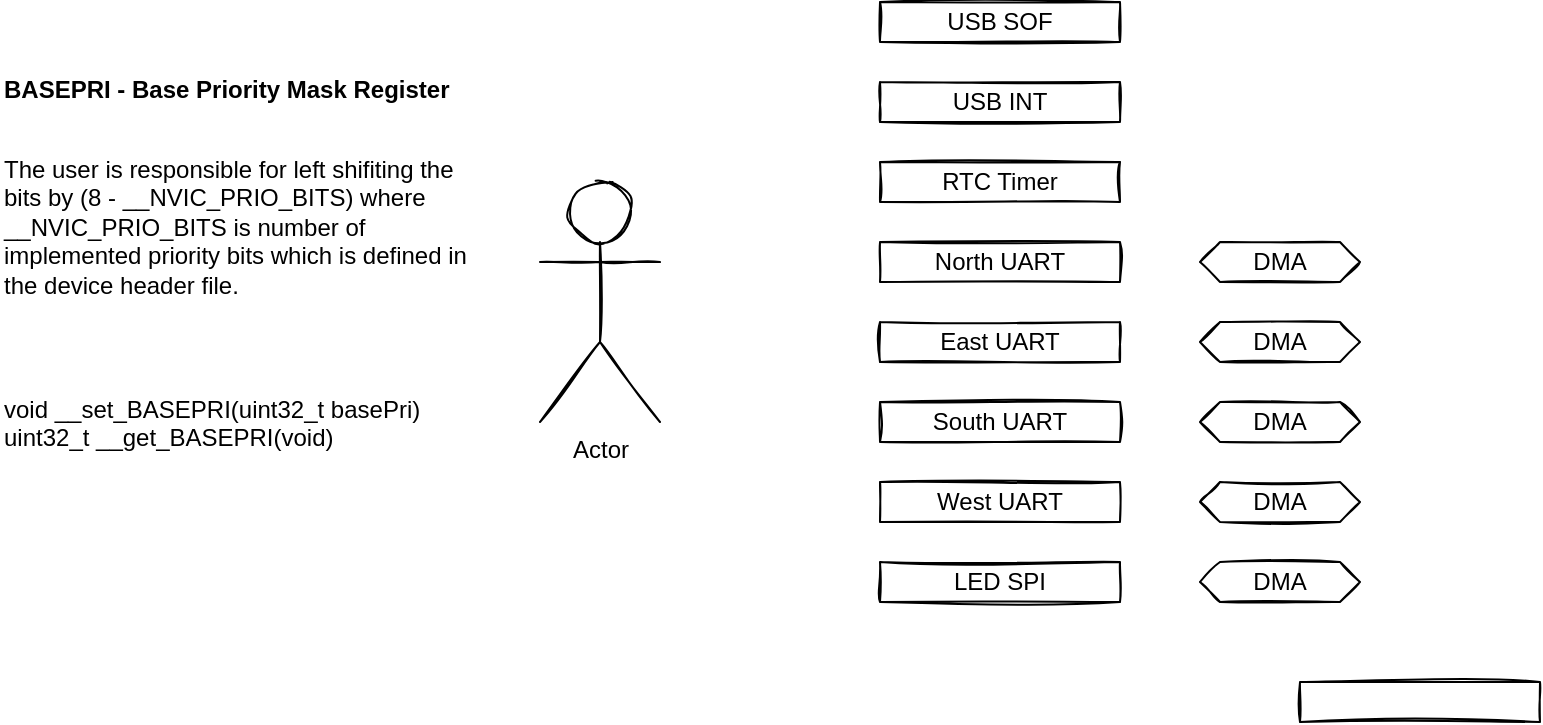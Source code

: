 <mxfile version="14.9.6" type="device"><diagram id="hSS4YMMpiq4HDJqKKQKZ" name="Page-1"><mxGraphModel dx="782" dy="775" grid="1" gridSize="10" guides="1" tooltips="1" connect="1" arrows="1" fold="1" page="1" pageScale="1" pageWidth="1169" pageHeight="827" math="0" shadow="0"><root><mxCell id="0"/><mxCell id="1" parent="0"/><mxCell id="NAQgfB9zQA6zQTlVOERg-1" value="void __set_BASEPRI(uint32_t basePri)&#10;    uint32_t __get_BASEPRI(void)" style="text;whiteSpace=wrap;html=1;sketch=1;" vertex="1" parent="1"><mxGeometry x="80" y="280" width="240" height="40" as="geometry"/></mxCell><mxCell id="NAQgfB9zQA6zQTlVOERg-2" value="BASEPRI - Base Priority Mask Register" style="text;whiteSpace=wrap;html=1;fontStyle=1;sketch=1;" vertex="1" parent="1"><mxGeometry x="80" y="120" width="240" height="40" as="geometry"/></mxCell><mxCell id="NAQgfB9zQA6zQTlVOERg-3" value="The user is responsible for left shifiting the bits by (8 - __NVIC_PRIO_BITS) where __NVIC_PRIO_BITS is number of implemented priority bits which is defined in the device header file." style="text;whiteSpace=wrap;html=1;sketch=1;" vertex="1" parent="1"><mxGeometry x="80" y="160" width="240" height="80" as="geometry"/></mxCell><mxCell id="NAQgfB9zQA6zQTlVOERg-4" value="Actor" style="shape=umlActor;verticalLabelPosition=bottom;verticalAlign=top;html=1;outlineConnect=0;sketch=1;" vertex="1" parent="1"><mxGeometry x="350" y="180" width="60" height="120" as="geometry"/></mxCell><mxCell id="NAQgfB9zQA6zQTlVOERg-5" value="RTC Timer" style="whiteSpace=wrap;html=1;sketch=1;" vertex="1" parent="1"><mxGeometry x="520" y="170" width="120" height="20" as="geometry"/></mxCell><mxCell id="NAQgfB9zQA6zQTlVOERg-6" value="North UART" style="whiteSpace=wrap;html=1;sketch=1;" vertex="1" parent="1"><mxGeometry x="520" y="210" width="120" height="20" as="geometry"/></mxCell><mxCell id="NAQgfB9zQA6zQTlVOERg-7" value="East UART" style="whiteSpace=wrap;html=1;sketch=1;" vertex="1" parent="1"><mxGeometry x="520" y="250" width="120" height="20" as="geometry"/></mxCell><mxCell id="NAQgfB9zQA6zQTlVOERg-8" value="South UART" style="whiteSpace=wrap;html=1;sketch=1;" vertex="1" parent="1"><mxGeometry x="520" y="290" width="120" height="20" as="geometry"/></mxCell><mxCell id="NAQgfB9zQA6zQTlVOERg-9" value="West UART" style="whiteSpace=wrap;html=1;sketch=1;" vertex="1" parent="1"><mxGeometry x="520" y="330" width="120" height="20" as="geometry"/></mxCell><mxCell id="NAQgfB9zQA6zQTlVOERg-10" value="USB INT" style="whiteSpace=wrap;html=1;sketch=1;" vertex="1" parent="1"><mxGeometry x="520" y="130" width="120" height="20" as="geometry"/></mxCell><mxCell id="NAQgfB9zQA6zQTlVOERg-11" value="USB SOF" style="whiteSpace=wrap;html=1;sketch=1;" vertex="1" parent="1"><mxGeometry x="520" y="90" width="120" height="20" as="geometry"/></mxCell><mxCell id="NAQgfB9zQA6zQTlVOERg-12" value="LED SPI" style="whiteSpace=wrap;html=1;sketch=1;" vertex="1" parent="1"><mxGeometry x="520" y="370" width="120" height="20" as="geometry"/></mxCell><mxCell id="NAQgfB9zQA6zQTlVOERg-13" value="" style="whiteSpace=wrap;html=1;sketch=1;" vertex="1" parent="1"><mxGeometry x="730" y="430" width="120" height="20" as="geometry"/></mxCell><mxCell id="NAQgfB9zQA6zQTlVOERg-16" value="DMA" style="shape=hexagon;perimeter=hexagonPerimeter2;whiteSpace=wrap;html=1;fixedSize=1;sketch=1;size=10;" vertex="1" parent="1"><mxGeometry x="680" y="210" width="80" height="20" as="geometry"/></mxCell><mxCell id="NAQgfB9zQA6zQTlVOERg-17" value="DMA" style="shape=hexagon;perimeter=hexagonPerimeter2;whiteSpace=wrap;html=1;fixedSize=1;sketch=1;size=10;" vertex="1" parent="1"><mxGeometry x="680" y="250" width="80" height="20" as="geometry"/></mxCell><mxCell id="NAQgfB9zQA6zQTlVOERg-18" value="DMA" style="shape=hexagon;perimeter=hexagonPerimeter2;whiteSpace=wrap;html=1;fixedSize=1;sketch=1;size=10;" vertex="1" parent="1"><mxGeometry x="680" y="290" width="80" height="20" as="geometry"/></mxCell><mxCell id="NAQgfB9zQA6zQTlVOERg-19" value="DMA" style="shape=hexagon;perimeter=hexagonPerimeter2;whiteSpace=wrap;html=1;fixedSize=1;sketch=1;size=10;" vertex="1" parent="1"><mxGeometry x="680" y="330" width="80" height="20" as="geometry"/></mxCell><mxCell id="NAQgfB9zQA6zQTlVOERg-20" value="DMA" style="shape=hexagon;perimeter=hexagonPerimeter2;whiteSpace=wrap;html=1;fixedSize=1;sketch=1;size=10;" vertex="1" parent="1"><mxGeometry x="680" y="370" width="80" height="20" as="geometry"/></mxCell></root></mxGraphModel></diagram></mxfile>
